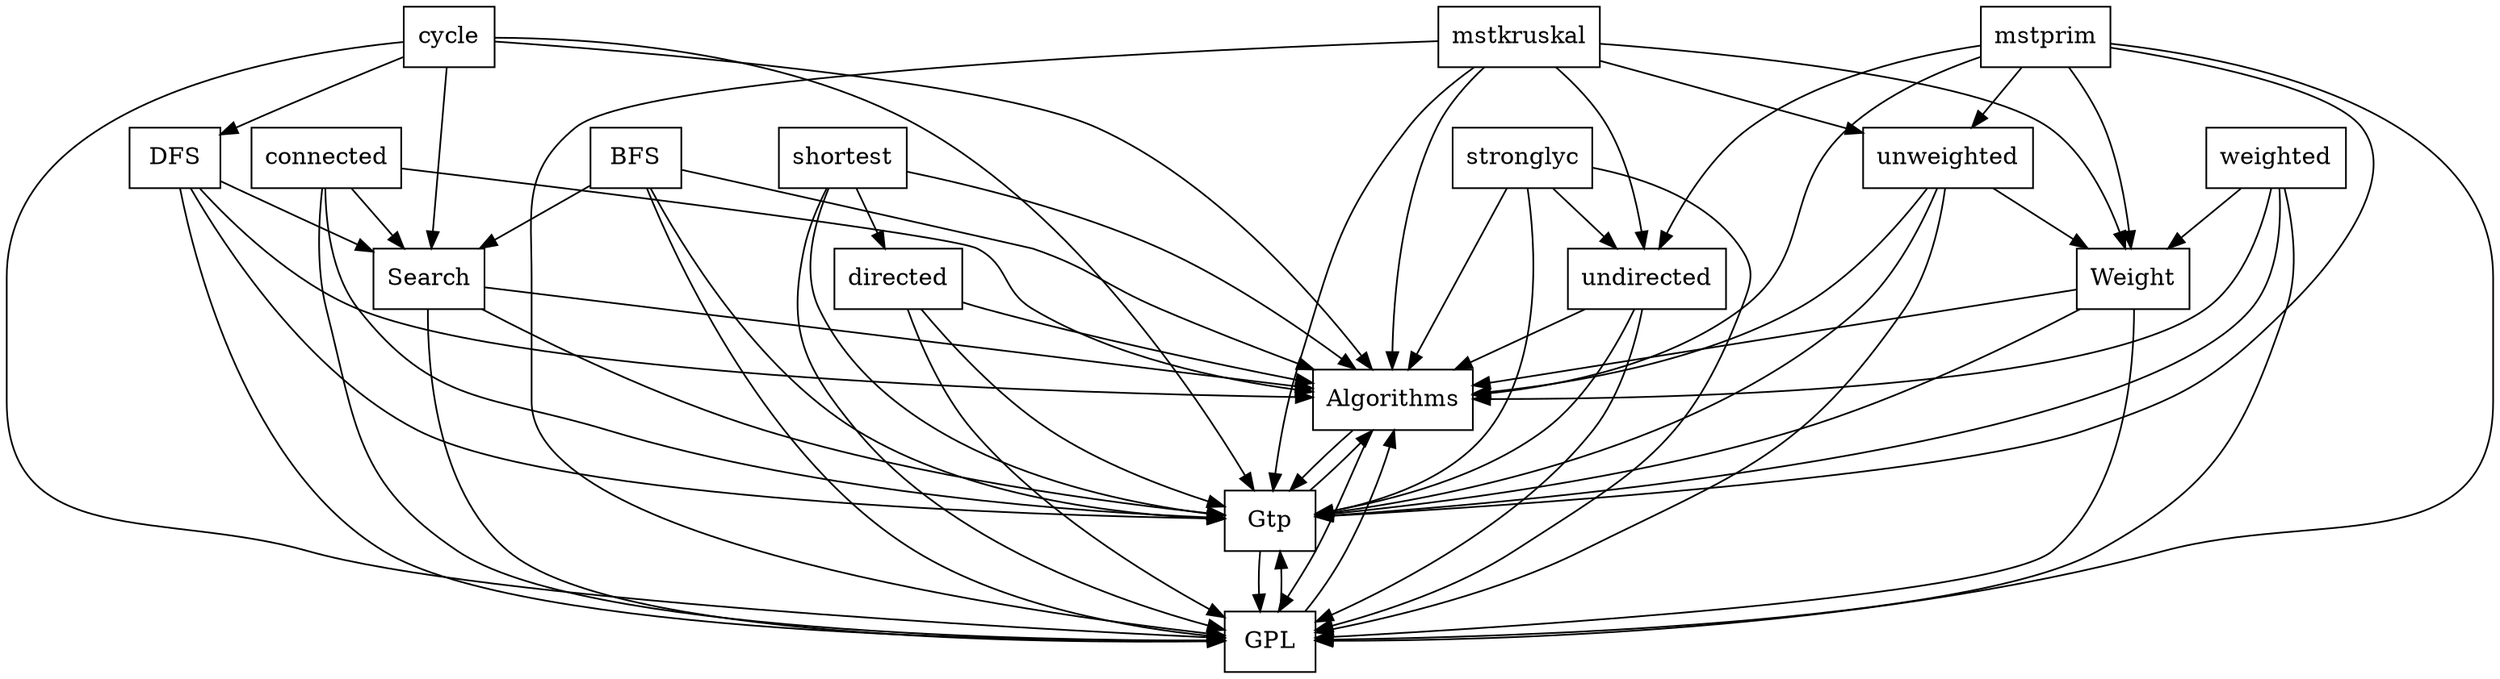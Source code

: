 digraph{
graph [rankdir=TB];
node [shape=box];
edge [arrowhead=normal];
0[label="cycle",]
1[label="Search",]
2[label="shortest",]
3[label="connected",]
4[label="Algorithms",]
5[label="stronglyc",]
6[label="mstprim",]
7[label="mstkruskal",]
8[label="Gtp",]
9[label="DFS",]
10[label="GPL",]
11[label="weighted",]
12[label="undirected",]
13[label="Weight",]
14[label="BFS",]
15[label="directed",]
16[label="unweighted",]
0->1[label="",]
0->4[label="",]
0->8[label="",]
0->9[label="",]
0->10[label="",]
1->4[label="",]
1->8[label="",]
1->10[label="",]
2->4[label="",]
2->8[label="",]
2->10[label="",]
2->15[label="",]
3->1[label="",]
3->4[label="",]
3->8[label="",]
3->10[label="",]
4->8[label="",]
4->10[label="",]
5->4[label="",]
5->8[label="",]
5->10[label="",]
5->12[label="",]
6->4[label="",]
6->8[label="",]
6->10[label="",]
6->12[label="",]
6->13[label="",]
6->16[label="",]
7->4[label="",]
7->8[label="",]
7->10[label="",]
7->12[label="",]
7->13[label="",]
7->16[label="",]
8->4[label="",]
8->10[label="",]
9->1[label="",]
9->4[label="",]
9->8[label="",]
9->10[label="",]
10->4[label="",]
10->8[label="",]
11->4[label="",]
11->8[label="",]
11->10[label="",]
11->13[label="",]
12->4[label="",]
12->8[label="",]
12->10[label="",]
13->4[label="",]
13->8[label="",]
13->10[label="",]
14->1[label="",]
14->4[label="",]
14->8[label="",]
14->10[label="",]
15->4[label="",]
15->8[label="",]
15->10[label="",]
16->4[label="",]
16->8[label="",]
16->10[label="",]
16->13[label="",]
}
